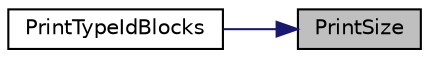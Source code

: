 digraph "PrintSize"
{
 // LATEX_PDF_SIZE
  edge [fontname="Helvetica",fontsize="10",labelfontname="Helvetica",labelfontsize="10"];
  node [fontname="Helvetica",fontsize="10",shape=record];
  rankdir="RL";
  Node1 [label="PrintSize",height=0.2,width=0.4,color="black", fillcolor="grey75", style="filled", fontcolor="black",tooltip="Print the size of the type represented by this tid."];
  Node1 -> Node2 [dir="back",color="midnightblue",fontsize="10",style="solid",fontname="Helvetica"];
  Node2 [label="PrintTypeIdBlocks",height=0.2,width=0.4,color="black", fillcolor="white", style="filled",URL="$print-introspected-doxygen_8cc.html#a62645d02d71b5d1622ccb9f16d5fa412",tooltip="Print the doxy block for each TypeId."];
}
